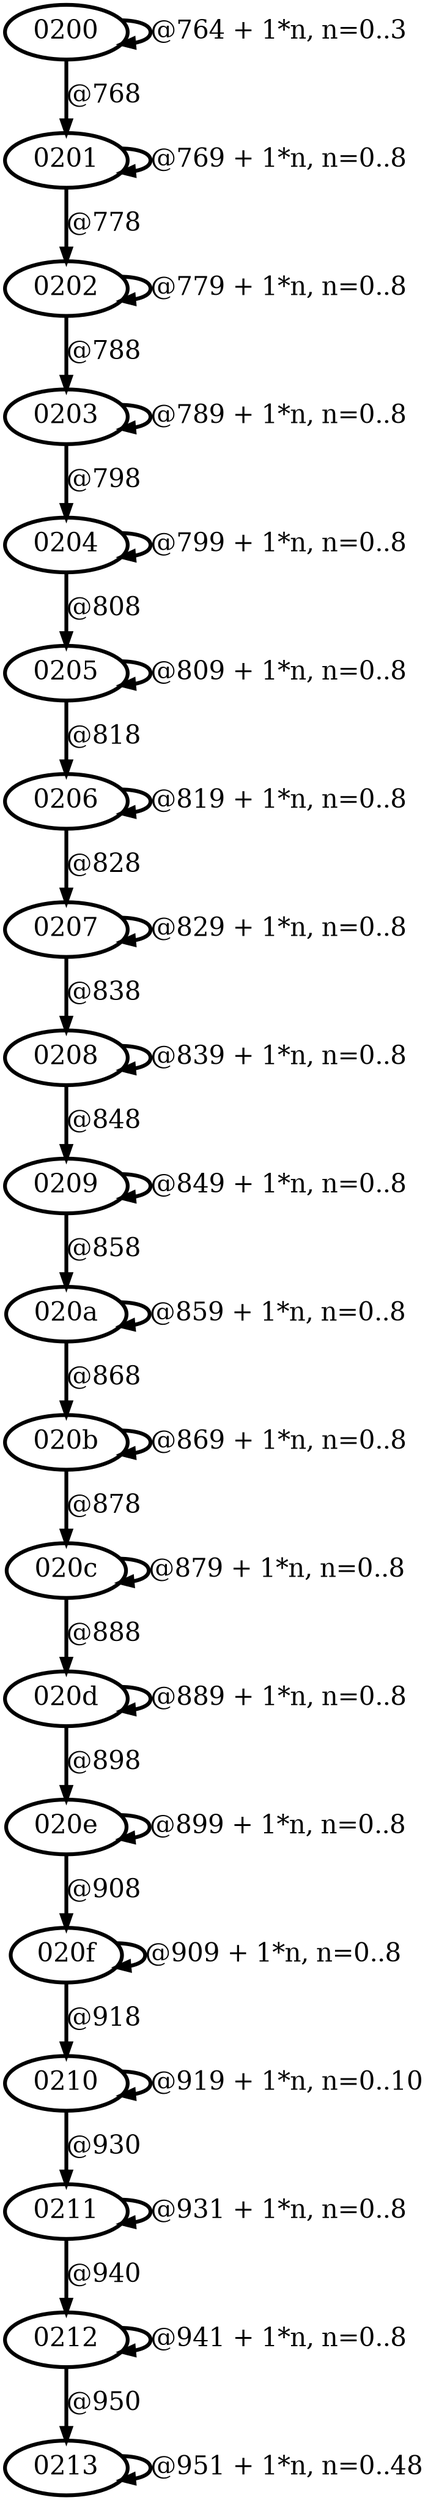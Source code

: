 digraph G {
        node [style=rounded, penwidth=3, fontsize=20, shape=oval];
        "0200" -> "0200" [label="@764 + 1*n, n=0..3", color=black,arrowsize=1,style=bold,penwidth=3,fontsize=20];
"0200" -> "0201" [label="@768", color=black,arrowsize=1,style=bold,penwidth=3,fontsize=20];
"0201" -> "0201" [label="@769 + 1*n, n=0..8", color=black,arrowsize=1,style=bold,penwidth=3,fontsize=20];
"0201" -> "0202" [label="@778", color=black,arrowsize=1,style=bold,penwidth=3,fontsize=20];
"0202" -> "0202" [label="@779 + 1*n, n=0..8", color=black,arrowsize=1,style=bold,penwidth=3,fontsize=20];
"0202" -> "0203" [label="@788", color=black,arrowsize=1,style=bold,penwidth=3,fontsize=20];
"0203" -> "0203" [label="@789 + 1*n, n=0..8", color=black,arrowsize=1,style=bold,penwidth=3,fontsize=20];
"0203" -> "0204" [label="@798", color=black,arrowsize=1,style=bold,penwidth=3,fontsize=20];
"0204" -> "0204" [label="@799 + 1*n, n=0..8", color=black,arrowsize=1,style=bold,penwidth=3,fontsize=20];
"0204" -> "0205" [label="@808", color=black,arrowsize=1,style=bold,penwidth=3,fontsize=20];
"0205" -> "0205" [label="@809 + 1*n, n=0..8", color=black,arrowsize=1,style=bold,penwidth=3,fontsize=20];
"0205" -> "0206" [label="@818", color=black,arrowsize=1,style=bold,penwidth=3,fontsize=20];
"0206" -> "0206" [label="@819 + 1*n, n=0..8", color=black,arrowsize=1,style=bold,penwidth=3,fontsize=20];
"0206" -> "0207" [label="@828", color=black,arrowsize=1,style=bold,penwidth=3,fontsize=20];
"0207" -> "0207" [label="@829 + 1*n, n=0..8", color=black,arrowsize=1,style=bold,penwidth=3,fontsize=20];
"0207" -> "0208" [label="@838", color=black,arrowsize=1,style=bold,penwidth=3,fontsize=20];
"0208" -> "0208" [label="@839 + 1*n, n=0..8", color=black,arrowsize=1,style=bold,penwidth=3,fontsize=20];
"0208" -> "0209" [label="@848", color=black,arrowsize=1,style=bold,penwidth=3,fontsize=20];
"0209" -> "0209" [label="@849 + 1*n, n=0..8", color=black,arrowsize=1,style=bold,penwidth=3,fontsize=20];
"0209" -> "020a" [label="@858", color=black,arrowsize=1,style=bold,penwidth=3,fontsize=20];
"020a" -> "020a" [label="@859 + 1*n, n=0..8", color=black,arrowsize=1,style=bold,penwidth=3,fontsize=20];
"020a" -> "020b" [label="@868", color=black,arrowsize=1,style=bold,penwidth=3,fontsize=20];
"020b" -> "020b" [label="@869 + 1*n, n=0..8", color=black,arrowsize=1,style=bold,penwidth=3,fontsize=20];
"020b" -> "020c" [label="@878", color=black,arrowsize=1,style=bold,penwidth=3,fontsize=20];
"020c" -> "020c" [label="@879 + 1*n, n=0..8", color=black,arrowsize=1,style=bold,penwidth=3,fontsize=20];
"020c" -> "020d" [label="@888", color=black,arrowsize=1,style=bold,penwidth=3,fontsize=20];
"020d" -> "020d" [label="@889 + 1*n, n=0..8", color=black,arrowsize=1,style=bold,penwidth=3,fontsize=20];
"020d" -> "020e" [label="@898", color=black,arrowsize=1,style=bold,penwidth=3,fontsize=20];
"020e" -> "020e" [label="@899 + 1*n, n=0..8", color=black,arrowsize=1,style=bold,penwidth=3,fontsize=20];
"020e" -> "020f" [label="@908", color=black,arrowsize=1,style=bold,penwidth=3,fontsize=20];
"020f" -> "020f" [label="@909 + 1*n, n=0..8", color=black,arrowsize=1,style=bold,penwidth=3,fontsize=20];
"020f" -> "0210" [label="@918", color=black,arrowsize=1,style=bold,penwidth=3,fontsize=20];
"0210" -> "0210" [label="@919 + 1*n, n=0..10", color=black,arrowsize=1,style=bold,penwidth=3,fontsize=20];
"0210" -> "0211" [label="@930", color=black,arrowsize=1,style=bold,penwidth=3,fontsize=20];
"0211" -> "0211" [label="@931 + 1*n, n=0..8", color=black,arrowsize=1,style=bold,penwidth=3,fontsize=20];
"0211" -> "0212" [label="@940", color=black,arrowsize=1,style=bold,penwidth=3,fontsize=20];
"0212" -> "0212" [label="@941 + 1*n, n=0..8", color=black,arrowsize=1,style=bold,penwidth=3,fontsize=20];
"0212" -> "0213" [label="@950", color=black,arrowsize=1,style=bold,penwidth=3,fontsize=20];
"0213" -> "0213" [label="@951 + 1*n, n=0..48", color=black,arrowsize=1,style=bold,penwidth=3,fontsize=20];
}
